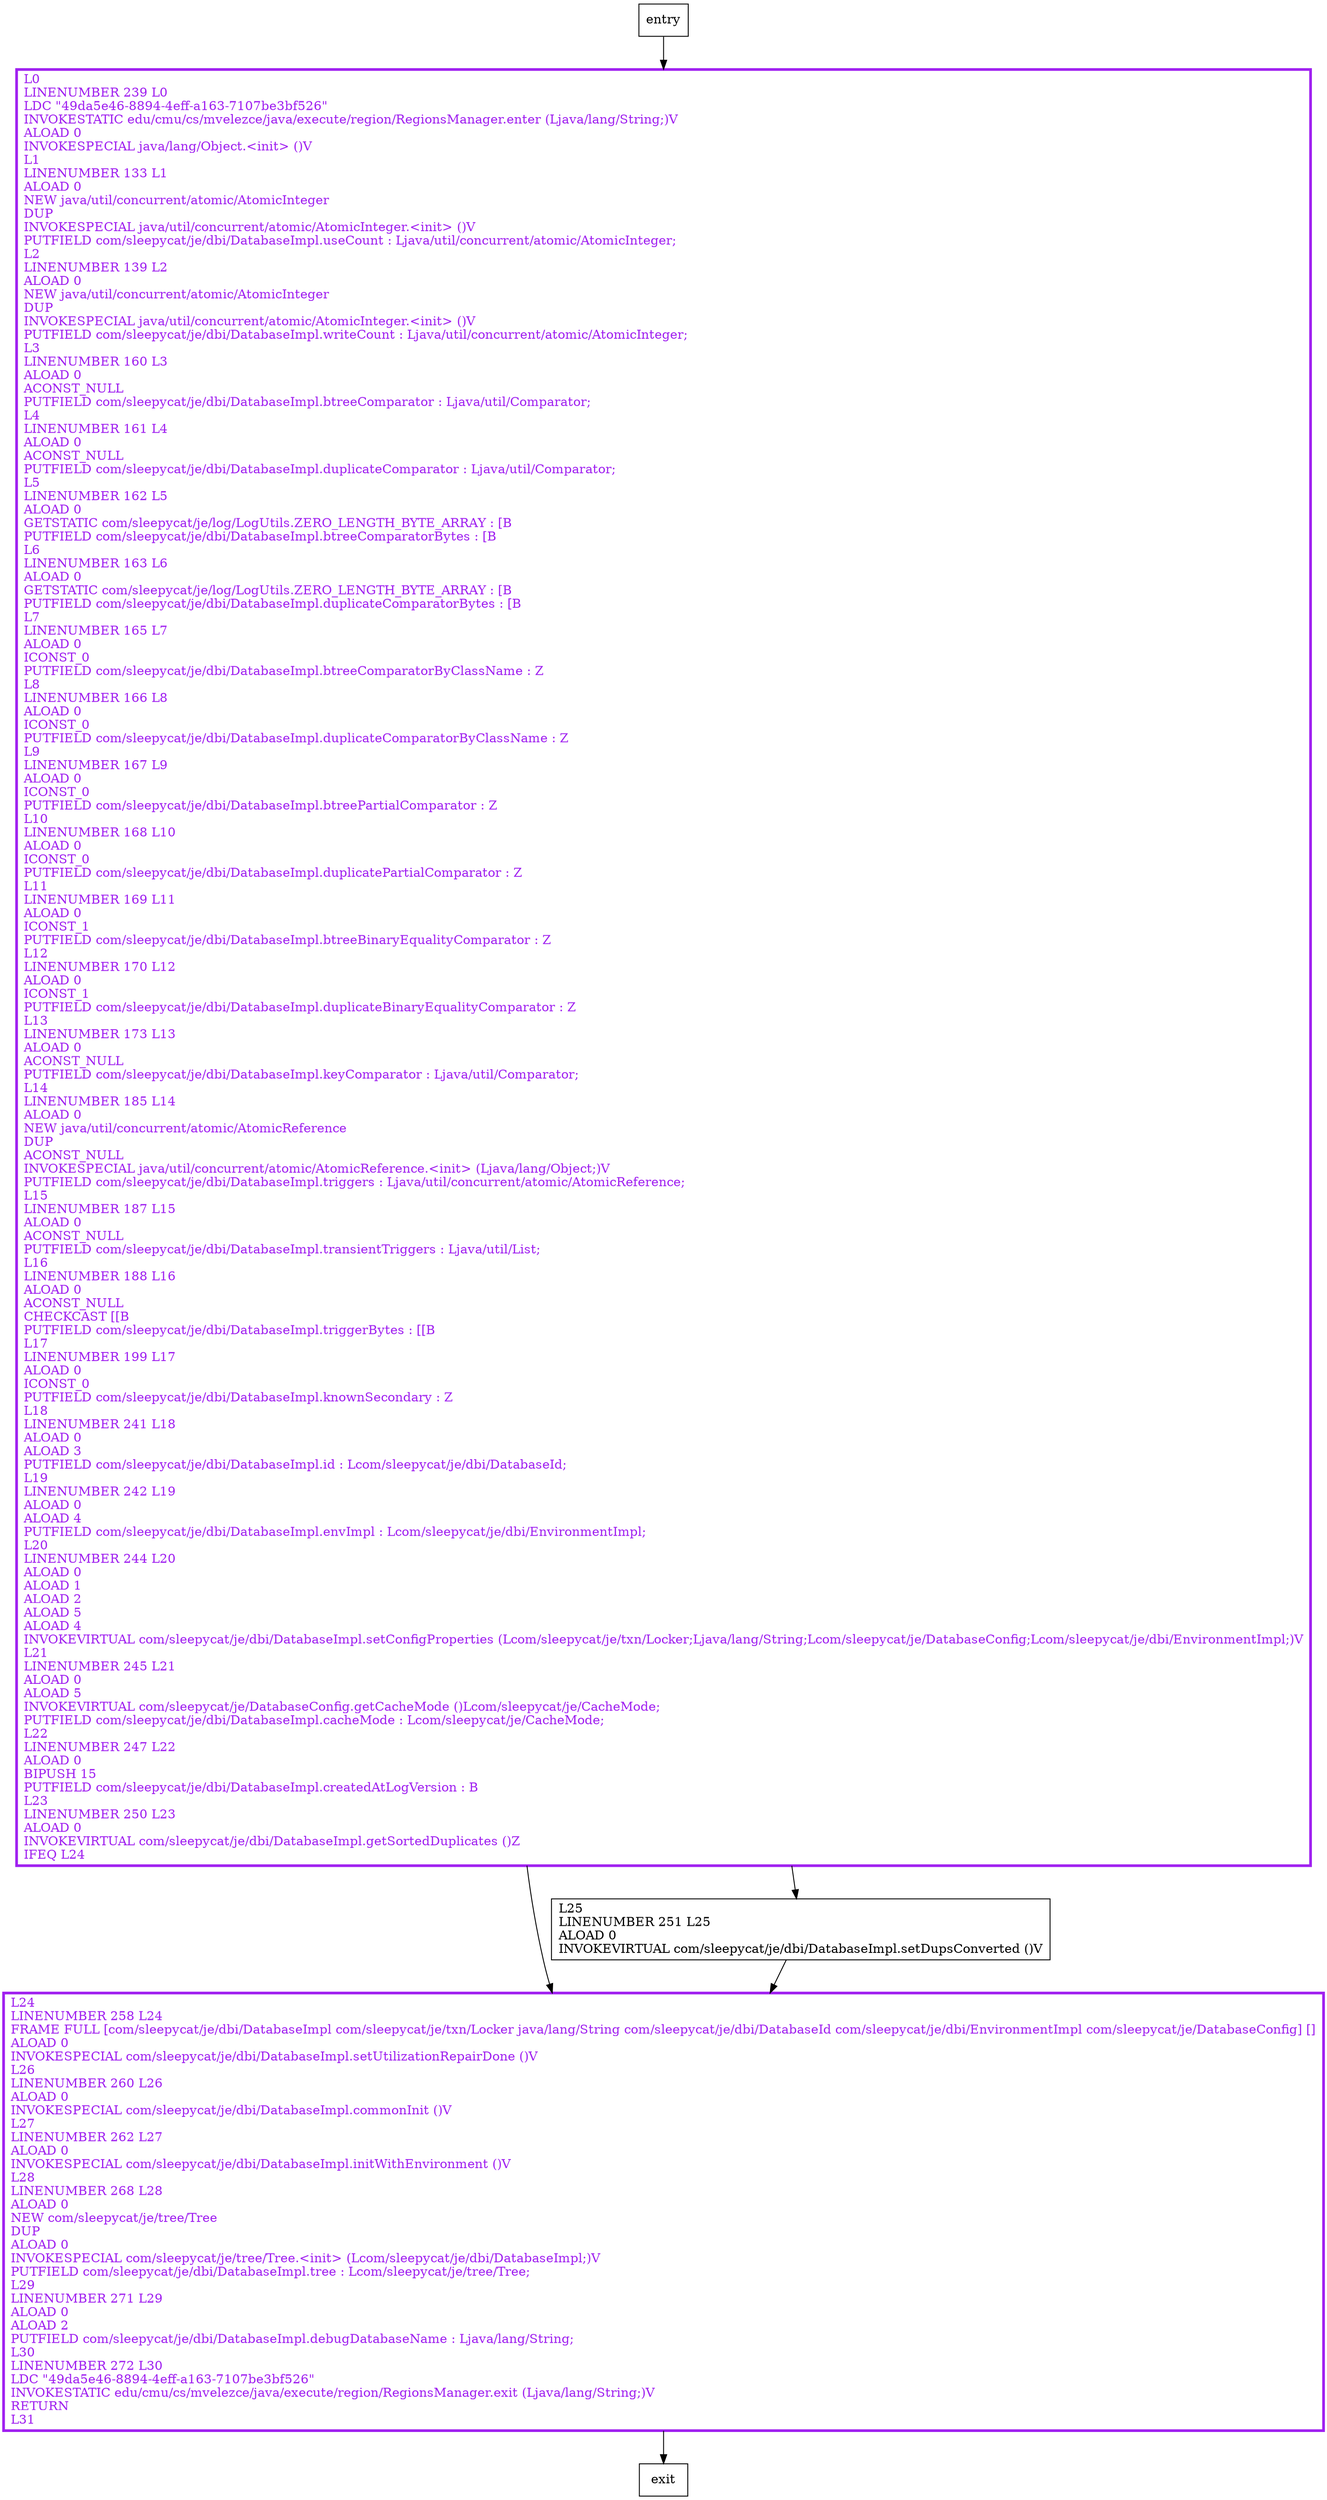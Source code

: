 digraph <init> {
node [shape=record];
1085959773 [label="L24\lLINENUMBER 258 L24\lFRAME FULL [com/sleepycat/je/dbi/DatabaseImpl com/sleepycat/je/txn/Locker java/lang/String com/sleepycat/je/dbi/DatabaseId com/sleepycat/je/dbi/EnvironmentImpl com/sleepycat/je/DatabaseConfig] []\lALOAD 0\lINVOKESPECIAL com/sleepycat/je/dbi/DatabaseImpl.setUtilizationRepairDone ()V\lL26\lLINENUMBER 260 L26\lALOAD 0\lINVOKESPECIAL com/sleepycat/je/dbi/DatabaseImpl.commonInit ()V\lL27\lLINENUMBER 262 L27\lALOAD 0\lINVOKESPECIAL com/sleepycat/je/dbi/DatabaseImpl.initWithEnvironment ()V\lL28\lLINENUMBER 268 L28\lALOAD 0\lNEW com/sleepycat/je/tree/Tree\lDUP\lALOAD 0\lINVOKESPECIAL com/sleepycat/je/tree/Tree.\<init\> (Lcom/sleepycat/je/dbi/DatabaseImpl;)V\lPUTFIELD com/sleepycat/je/dbi/DatabaseImpl.tree : Lcom/sleepycat/je/tree/Tree;\lL29\lLINENUMBER 271 L29\lALOAD 0\lALOAD 2\lPUTFIELD com/sleepycat/je/dbi/DatabaseImpl.debugDatabaseName : Ljava/lang/String;\lL30\lLINENUMBER 272 L30\lLDC \"49da5e46-8894-4eff-a163-7107be3bf526\"\lINVOKESTATIC edu/cmu/cs/mvelezce/java/execute/region/RegionsManager.exit (Ljava/lang/String;)V\lRETURN\lL31\l"];
609750184 [label="L25\lLINENUMBER 251 L25\lALOAD 0\lINVOKEVIRTUAL com/sleepycat/je/dbi/DatabaseImpl.setDupsConverted ()V\l"];
814960848 [label="L0\lLINENUMBER 239 L0\lLDC \"49da5e46-8894-4eff-a163-7107be3bf526\"\lINVOKESTATIC edu/cmu/cs/mvelezce/java/execute/region/RegionsManager.enter (Ljava/lang/String;)V\lALOAD 0\lINVOKESPECIAL java/lang/Object.\<init\> ()V\lL1\lLINENUMBER 133 L1\lALOAD 0\lNEW java/util/concurrent/atomic/AtomicInteger\lDUP\lINVOKESPECIAL java/util/concurrent/atomic/AtomicInteger.\<init\> ()V\lPUTFIELD com/sleepycat/je/dbi/DatabaseImpl.useCount : Ljava/util/concurrent/atomic/AtomicInteger;\lL2\lLINENUMBER 139 L2\lALOAD 0\lNEW java/util/concurrent/atomic/AtomicInteger\lDUP\lINVOKESPECIAL java/util/concurrent/atomic/AtomicInteger.\<init\> ()V\lPUTFIELD com/sleepycat/je/dbi/DatabaseImpl.writeCount : Ljava/util/concurrent/atomic/AtomicInteger;\lL3\lLINENUMBER 160 L3\lALOAD 0\lACONST_NULL\lPUTFIELD com/sleepycat/je/dbi/DatabaseImpl.btreeComparator : Ljava/util/Comparator;\lL4\lLINENUMBER 161 L4\lALOAD 0\lACONST_NULL\lPUTFIELD com/sleepycat/je/dbi/DatabaseImpl.duplicateComparator : Ljava/util/Comparator;\lL5\lLINENUMBER 162 L5\lALOAD 0\lGETSTATIC com/sleepycat/je/log/LogUtils.ZERO_LENGTH_BYTE_ARRAY : [B\lPUTFIELD com/sleepycat/je/dbi/DatabaseImpl.btreeComparatorBytes : [B\lL6\lLINENUMBER 163 L6\lALOAD 0\lGETSTATIC com/sleepycat/je/log/LogUtils.ZERO_LENGTH_BYTE_ARRAY : [B\lPUTFIELD com/sleepycat/je/dbi/DatabaseImpl.duplicateComparatorBytes : [B\lL7\lLINENUMBER 165 L7\lALOAD 0\lICONST_0\lPUTFIELD com/sleepycat/je/dbi/DatabaseImpl.btreeComparatorByClassName : Z\lL8\lLINENUMBER 166 L8\lALOAD 0\lICONST_0\lPUTFIELD com/sleepycat/je/dbi/DatabaseImpl.duplicateComparatorByClassName : Z\lL9\lLINENUMBER 167 L9\lALOAD 0\lICONST_0\lPUTFIELD com/sleepycat/je/dbi/DatabaseImpl.btreePartialComparator : Z\lL10\lLINENUMBER 168 L10\lALOAD 0\lICONST_0\lPUTFIELD com/sleepycat/je/dbi/DatabaseImpl.duplicatePartialComparator : Z\lL11\lLINENUMBER 169 L11\lALOAD 0\lICONST_1\lPUTFIELD com/sleepycat/je/dbi/DatabaseImpl.btreeBinaryEqualityComparator : Z\lL12\lLINENUMBER 170 L12\lALOAD 0\lICONST_1\lPUTFIELD com/sleepycat/je/dbi/DatabaseImpl.duplicateBinaryEqualityComparator : Z\lL13\lLINENUMBER 173 L13\lALOAD 0\lACONST_NULL\lPUTFIELD com/sleepycat/je/dbi/DatabaseImpl.keyComparator : Ljava/util/Comparator;\lL14\lLINENUMBER 185 L14\lALOAD 0\lNEW java/util/concurrent/atomic/AtomicReference\lDUP\lACONST_NULL\lINVOKESPECIAL java/util/concurrent/atomic/AtomicReference.\<init\> (Ljava/lang/Object;)V\lPUTFIELD com/sleepycat/je/dbi/DatabaseImpl.triggers : Ljava/util/concurrent/atomic/AtomicReference;\lL15\lLINENUMBER 187 L15\lALOAD 0\lACONST_NULL\lPUTFIELD com/sleepycat/je/dbi/DatabaseImpl.transientTriggers : Ljava/util/List;\lL16\lLINENUMBER 188 L16\lALOAD 0\lACONST_NULL\lCHECKCAST [[B\lPUTFIELD com/sleepycat/je/dbi/DatabaseImpl.triggerBytes : [[B\lL17\lLINENUMBER 199 L17\lALOAD 0\lICONST_0\lPUTFIELD com/sleepycat/je/dbi/DatabaseImpl.knownSecondary : Z\lL18\lLINENUMBER 241 L18\lALOAD 0\lALOAD 3\lPUTFIELD com/sleepycat/je/dbi/DatabaseImpl.id : Lcom/sleepycat/je/dbi/DatabaseId;\lL19\lLINENUMBER 242 L19\lALOAD 0\lALOAD 4\lPUTFIELD com/sleepycat/je/dbi/DatabaseImpl.envImpl : Lcom/sleepycat/je/dbi/EnvironmentImpl;\lL20\lLINENUMBER 244 L20\lALOAD 0\lALOAD 1\lALOAD 2\lALOAD 5\lALOAD 4\lINVOKEVIRTUAL com/sleepycat/je/dbi/DatabaseImpl.setConfigProperties (Lcom/sleepycat/je/txn/Locker;Ljava/lang/String;Lcom/sleepycat/je/DatabaseConfig;Lcom/sleepycat/je/dbi/EnvironmentImpl;)V\lL21\lLINENUMBER 245 L21\lALOAD 0\lALOAD 5\lINVOKEVIRTUAL com/sleepycat/je/DatabaseConfig.getCacheMode ()Lcom/sleepycat/je/CacheMode;\lPUTFIELD com/sleepycat/je/dbi/DatabaseImpl.cacheMode : Lcom/sleepycat/je/CacheMode;\lL22\lLINENUMBER 247 L22\lALOAD 0\lBIPUSH 15\lPUTFIELD com/sleepycat/je/dbi/DatabaseImpl.createdAtLogVersion : B\lL23\lLINENUMBER 250 L23\lALOAD 0\lINVOKEVIRTUAL com/sleepycat/je/dbi/DatabaseImpl.getSortedDuplicates ()Z\lIFEQ L24\l"];
entry;
exit;
entry -> 814960848
1085959773 -> exit
609750184 -> 1085959773
814960848 -> 1085959773
814960848 -> 609750184
1085959773[fontcolor="purple", penwidth=3, color="purple"];
814960848[fontcolor="purple", penwidth=3, color="purple"];
}

